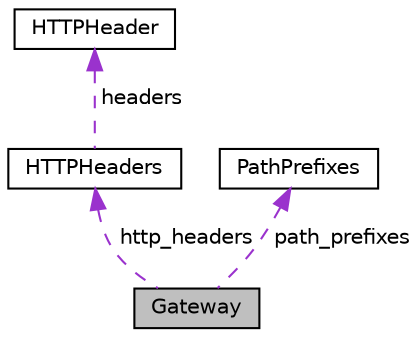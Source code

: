 digraph "Gateway"
{
  edge [fontname="Helvetica",fontsize="10",labelfontname="Helvetica",labelfontsize="10"];
  node [fontname="Helvetica",fontsize="10",shape=record];
  Node1 [label="Gateway",height=0.2,width=0.4,color="black", fillcolor="grey75", style="filled", fontcolor="black"];
  Node2 -> Node1 [dir="back",color="darkorchid3",fontsize="10",style="dashed",label=" http_headers" ];
  Node2 [label="HTTPHeaders",height=0.2,width=0.4,color="black", fillcolor="white", style="filled",URL="$struct_h_t_t_p_headers.html"];
  Node3 -> Node2 [dir="back",color="darkorchid3",fontsize="10",style="dashed",label=" headers" ];
  Node3 [label="HTTPHeader",height=0.2,width=0.4,color="black", fillcolor="white", style="filled",URL="$struct_h_t_t_p_header.html"];
  Node4 -> Node1 [dir="back",color="darkorchid3",fontsize="10",style="dashed",label=" path_prefixes" ];
  Node4 [label="PathPrefixes",height=0.2,width=0.4,color="black", fillcolor="white", style="filled",URL="$struct_path_prefixes.html"];
}
